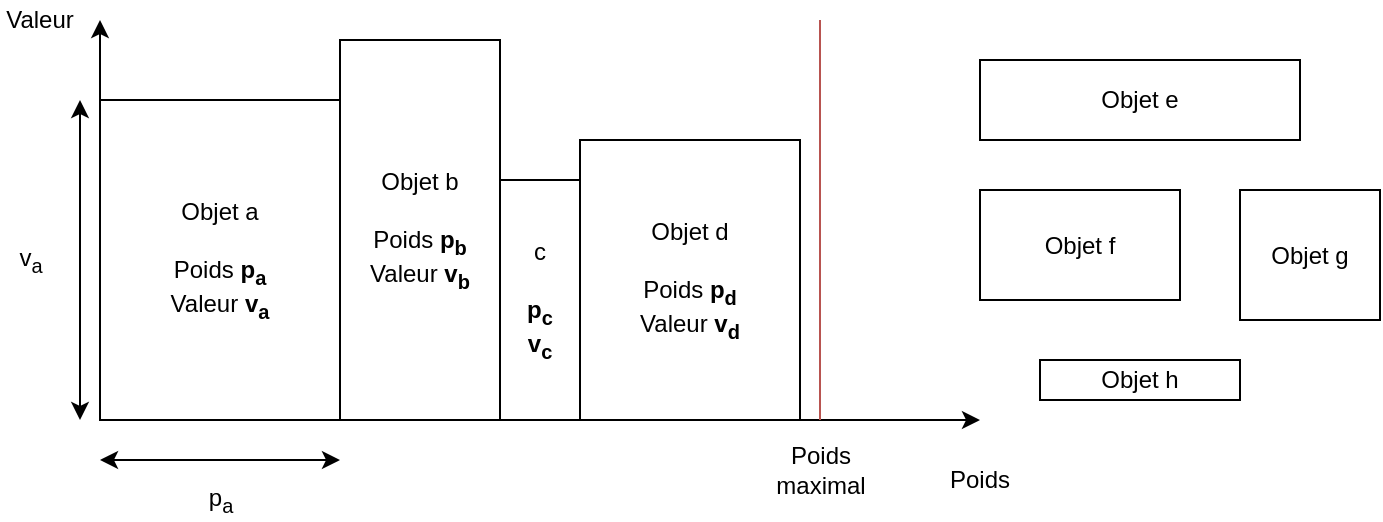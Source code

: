 <mxfile version="14.8.4" type="github">
  <diagram id="ndsWr7OjJVXIItNMCiN6" name="Page-1">
    <mxGraphModel dx="1049" dy="613" grid="1" gridSize="10" guides="1" tooltips="1" connect="1" arrows="1" fold="1" page="1" pageScale="1" pageWidth="850" pageHeight="1100" math="0" shadow="0">
      <root>
        <mxCell id="0" />
        <mxCell id="1" parent="0" />
        <mxCell id="MIFRp7YQob1o9CSrijET-1" value="" style="endArrow=classic;html=1;" parent="1" edge="1">
          <mxGeometry width="50" height="50" relative="1" as="geometry">
            <mxPoint x="160" y="360" as="sourcePoint" />
            <mxPoint x="160" y="160" as="targetPoint" />
          </mxGeometry>
        </mxCell>
        <mxCell id="MIFRp7YQob1o9CSrijET-2" value="" style="endArrow=classic;html=1;" parent="1" edge="1">
          <mxGeometry width="50" height="50" relative="1" as="geometry">
            <mxPoint x="160" y="360" as="sourcePoint" />
            <mxPoint x="600" y="360" as="targetPoint" />
          </mxGeometry>
        </mxCell>
        <mxCell id="MIFRp7YQob1o9CSrijET-3" value="Valeur" style="text;html=1;strokeColor=none;fillColor=none;align=center;verticalAlign=middle;whiteSpace=wrap;rounded=0;" parent="1" vertex="1">
          <mxGeometry x="110" y="150" width="40" height="20" as="geometry" />
        </mxCell>
        <mxCell id="MIFRp7YQob1o9CSrijET-4" value="Poids" style="text;html=1;strokeColor=none;fillColor=none;align=center;verticalAlign=middle;whiteSpace=wrap;rounded=0;" parent="1" vertex="1">
          <mxGeometry x="580" y="380" width="40" height="20" as="geometry" />
        </mxCell>
        <mxCell id="MIFRp7YQob1o9CSrijET-5" value="" style="endArrow=none;html=1;fillColor=#f8cecc;strokeColor=#b85450;" parent="1" edge="1">
          <mxGeometry width="50" height="50" relative="1" as="geometry">
            <mxPoint x="520" y="360" as="sourcePoint" />
            <mxPoint x="520" y="160" as="targetPoint" />
          </mxGeometry>
        </mxCell>
        <mxCell id="MIFRp7YQob1o9CSrijET-6" value="Poids&lt;br&gt;&lt;div&gt;maximal&lt;/div&gt;" style="text;html=1;align=center;verticalAlign=middle;resizable=0;points=[];autosize=1;strokeColor=none;" parent="1" vertex="1">
          <mxGeometry x="485" y="370" width="70" height="30" as="geometry" />
        </mxCell>
        <mxCell id="MIFRp7YQob1o9CSrijET-7" value="&lt;div&gt;Objet a&lt;/div&gt;&lt;div&gt;&lt;br&gt;&lt;/div&gt;&lt;div&gt;Poids &lt;b&gt;p&lt;sub&gt;a&lt;/sub&gt;&lt;/b&gt;&lt;/div&gt;Valeur &lt;b&gt;v&lt;sub&gt;a&lt;/sub&gt;&lt;/b&gt;" style="rounded=0;whiteSpace=wrap;html=1;" parent="1" vertex="1">
          <mxGeometry x="160" y="200" width="120" height="160" as="geometry" />
        </mxCell>
        <mxCell id="MIFRp7YQob1o9CSrijET-8" value="" style="endArrow=classic;startArrow=classic;html=1;" parent="1" edge="1">
          <mxGeometry width="50" height="50" relative="1" as="geometry">
            <mxPoint x="160" y="380" as="sourcePoint" />
            <mxPoint x="280" y="380" as="targetPoint" />
          </mxGeometry>
        </mxCell>
        <mxCell id="MIFRp7YQob1o9CSrijET-9" value="p&lt;sub&gt;a&lt;/sub&gt;" style="text;html=1;align=center;verticalAlign=middle;resizable=0;points=[];autosize=1;strokeColor=none;" parent="1" vertex="1">
          <mxGeometry x="205" y="390" width="30" height="20" as="geometry" />
        </mxCell>
        <mxCell id="MIFRp7YQob1o9CSrijET-10" value="" style="endArrow=classic;startArrow=classic;html=1;" parent="1" edge="1">
          <mxGeometry width="50" height="50" relative="1" as="geometry">
            <mxPoint x="150" y="360" as="sourcePoint" />
            <mxPoint x="150" y="200" as="targetPoint" />
          </mxGeometry>
        </mxCell>
        <mxCell id="MIFRp7YQob1o9CSrijET-11" value="v&lt;sub&gt;a&lt;/sub&gt;" style="text;html=1;align=center;verticalAlign=middle;resizable=0;points=[];autosize=1;strokeColor=none;" parent="1" vertex="1">
          <mxGeometry x="110" y="270" width="30" height="20" as="geometry" />
        </mxCell>
        <mxCell id="MIFRp7YQob1o9CSrijET-12" value="&lt;div&gt;Objet b&lt;/div&gt;&lt;div&gt;&lt;br&gt;&lt;/div&gt;&lt;div&gt;Poids &lt;b&gt;p&lt;sub&gt;b&lt;/sub&gt;&lt;/b&gt;&lt;/div&gt;&lt;div&gt;Valeur &lt;b&gt;v&lt;sub&gt;b&lt;/sub&gt;&lt;/b&gt;&lt;br&gt;&lt;/div&gt;" style="rounded=0;whiteSpace=wrap;html=1;" parent="1" vertex="1">
          <mxGeometry x="280" y="170" width="80" height="190" as="geometry" />
        </mxCell>
        <mxCell id="MIFRp7YQob1o9CSrijET-13" value="&lt;div&gt;c&lt;/div&gt;&lt;div&gt;&lt;br&gt;&lt;/div&gt;&lt;div&gt;&lt;b&gt;p&lt;sub&gt;c&lt;/sub&gt;&lt;/b&gt;&lt;/div&gt;&lt;div&gt;&lt;b&gt;v&lt;sub&gt;c&lt;/sub&gt;&lt;/b&gt;&lt;br&gt;&lt;/div&gt;" style="rounded=0;whiteSpace=wrap;html=1;" parent="1" vertex="1">
          <mxGeometry x="360" y="240" width="40" height="120" as="geometry" />
        </mxCell>
        <mxCell id="MIFRp7YQob1o9CSrijET-14" value="&lt;div&gt;Objet d&lt;/div&gt;&lt;div&gt;&lt;br&gt;&lt;/div&gt;&lt;div&gt;Poids &lt;b&gt;p&lt;sub&gt;d&lt;/sub&gt;&lt;/b&gt;&lt;/div&gt;&lt;div&gt;Valeur &lt;b&gt;v&lt;sub&gt;d&lt;/sub&gt;&lt;/b&gt;&lt;br&gt;&lt;/div&gt;" style="rounded=0;whiteSpace=wrap;html=1;" parent="1" vertex="1">
          <mxGeometry x="400" y="220" width="110" height="140" as="geometry" />
        </mxCell>
        <mxCell id="qDjcCf0JKkWY1wZB65B5-4" value="Objet e" style="rounded=0;whiteSpace=wrap;html=1;" vertex="1" parent="1">
          <mxGeometry x="600" y="180" width="160" height="40" as="geometry" />
        </mxCell>
        <mxCell id="qDjcCf0JKkWY1wZB65B5-5" value="Objet f" style="rounded=0;whiteSpace=wrap;html=1;" vertex="1" parent="1">
          <mxGeometry x="600" y="245" width="100" height="55" as="geometry" />
        </mxCell>
        <mxCell id="qDjcCf0JKkWY1wZB65B5-6" value="Objet g" style="rounded=0;whiteSpace=wrap;html=1;" vertex="1" parent="1">
          <mxGeometry x="730" y="245" width="70" height="65" as="geometry" />
        </mxCell>
        <mxCell id="qDjcCf0JKkWY1wZB65B5-7" value="Objet h" style="rounded=0;whiteSpace=wrap;html=1;" vertex="1" parent="1">
          <mxGeometry x="630" y="330" width="100" height="20" as="geometry" />
        </mxCell>
      </root>
    </mxGraphModel>
  </diagram>
</mxfile>
